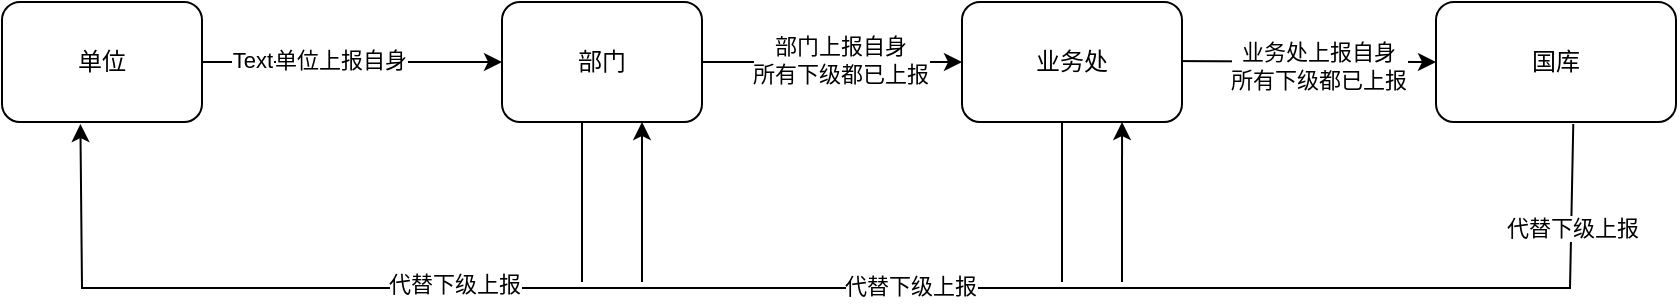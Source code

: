<mxfile version="24.7.17">
  <diagram name="第 1 页" id="uNIfRUgTt6fKBW9UfFtN">
    <mxGraphModel dx="1562" dy="845" grid="1" gridSize="10" guides="1" tooltips="1" connect="1" arrows="1" fold="1" page="1" pageScale="1" pageWidth="827" pageHeight="1169" math="0" shadow="0">
      <root>
        <mxCell id="0" />
        <mxCell id="1" parent="0" />
        <mxCell id="P4-iIVbQAh0jM-V30Eyr-3" value="单位" style="rounded=1;whiteSpace=wrap;html=1;" parent="1" vertex="1">
          <mxGeometry x="110" y="780" width="100" height="60" as="geometry" />
        </mxCell>
        <mxCell id="P4-iIVbQAh0jM-V30Eyr-11" value="" style="edgeStyle=orthogonalEdgeStyle;rounded=0;orthogonalLoop=1;jettySize=auto;html=1;entryX=0;entryY=0.5;entryDx=0;entryDy=0;" parent="1" source="P4-iIVbQAh0jM-V30Eyr-4" target="P4-iIVbQAh0jM-V30Eyr-5" edge="1">
          <mxGeometry relative="1" as="geometry">
            <mxPoint x="500" y="760" as="targetPoint" />
          </mxGeometry>
        </mxCell>
        <mxCell id="P4-iIVbQAh0jM-V30Eyr-14" value="部门上报自身&lt;div&gt;所有下级都已上报&lt;br&gt;&lt;/div&gt;" style="edgeLabel;html=1;align=center;verticalAlign=middle;resizable=0;points=[];" parent="P4-iIVbQAh0jM-V30Eyr-11" vertex="1" connectable="0">
          <mxGeometry x="0.275" y="1" relative="1" as="geometry">
            <mxPoint x="-14" as="offset" />
          </mxGeometry>
        </mxCell>
        <mxCell id="P4-iIVbQAh0jM-V30Eyr-4" value="部门" style="rounded=1;whiteSpace=wrap;html=1;" parent="1" vertex="1">
          <mxGeometry x="360" y="780" width="100" height="60" as="geometry" />
        </mxCell>
        <mxCell id="P4-iIVbQAh0jM-V30Eyr-19" value="" style="edgeStyle=orthogonalEdgeStyle;rounded=0;orthogonalLoop=1;jettySize=auto;html=1;entryX=0;entryY=0.5;entryDx=0;entryDy=0;" parent="1" target="P4-iIVbQAh0jM-V30Eyr-6" edge="1">
          <mxGeometry relative="1" as="geometry">
            <mxPoint x="690" y="809.5" as="sourcePoint" />
            <mxPoint x="1080" y="809.5" as="targetPoint" />
          </mxGeometry>
        </mxCell>
        <mxCell id="P4-iIVbQAh0jM-V30Eyr-20" value="业务处上报自身&lt;div&gt;所有下级都已上报&lt;br&gt;&lt;/div&gt;" style="edgeLabel;html=1;align=center;verticalAlign=middle;resizable=0;points=[];" parent="P4-iIVbQAh0jM-V30Eyr-19" vertex="1" connectable="0">
          <mxGeometry x="0.133" y="-2" relative="1" as="geometry">
            <mxPoint as="offset" />
          </mxGeometry>
        </mxCell>
        <mxCell id="P4-iIVbQAh0jM-V30Eyr-5" value="业务处" style="rounded=1;whiteSpace=wrap;html=1;" parent="1" vertex="1">
          <mxGeometry x="590" y="780" width="110" height="60" as="geometry" />
        </mxCell>
        <mxCell id="P4-iIVbQAh0jM-V30Eyr-6" value="国库" style="rounded=1;whiteSpace=wrap;html=1;" parent="1" vertex="1">
          <mxGeometry x="827" y="780" width="120" height="60" as="geometry" />
        </mxCell>
        <mxCell id="P4-iIVbQAh0jM-V30Eyr-9" value="" style="endArrow=classic;html=1;rounded=0;exitX=1;exitY=0.5;exitDx=0;exitDy=0;entryX=0;entryY=0.5;entryDx=0;entryDy=0;" parent="1" source="P4-iIVbQAh0jM-V30Eyr-3" target="P4-iIVbQAh0jM-V30Eyr-4" edge="1">
          <mxGeometry width="50" height="50" relative="1" as="geometry">
            <mxPoint x="554" y="620" as="sourcePoint" />
            <mxPoint x="604" y="570" as="targetPoint" />
            <Array as="points" />
          </mxGeometry>
        </mxCell>
        <mxCell id="P4-iIVbQAh0jM-V30Eyr-10" value="单位上报自身" style="edgeLabel;html=1;align=center;verticalAlign=middle;resizable=0;points=[];" parent="P4-iIVbQAh0jM-V30Eyr-9" vertex="1" connectable="0">
          <mxGeometry x="-0.08" y="1" relative="1" as="geometry">
            <mxPoint as="offset" />
          </mxGeometry>
        </mxCell>
        <mxCell id="thDVF684E8Q9agZEMUnd-1" value="Text" style="edgeLabel;html=1;align=center;verticalAlign=middle;resizable=0;points=[];" vertex="1" connectable="0" parent="P4-iIVbQAh0jM-V30Eyr-9">
          <mxGeometry x="-0.669" y="1" relative="1" as="geometry">
            <mxPoint as="offset" />
          </mxGeometry>
        </mxCell>
        <mxCell id="wtDnvfojQxaX2E4ap2Hc-31" value="" style="endArrow=classic;html=1;rounded=0;exitX=0.572;exitY=1.017;exitDx=0;exitDy=0;exitPerimeter=0;entryX=0.392;entryY=1.017;entryDx=0;entryDy=0;entryPerimeter=0;" parent="1" source="P4-iIVbQAh0jM-V30Eyr-6" target="P4-iIVbQAh0jM-V30Eyr-3" edge="1">
          <mxGeometry width="50" height="50" relative="1" as="geometry">
            <mxPoint x="893.96" y="796.42" as="sourcePoint" />
            <mxPoint x="148" y="843" as="targetPoint" />
            <Array as="points">
              <mxPoint x="894" y="923" />
              <mxPoint x="150" y="923" />
            </Array>
          </mxGeometry>
        </mxCell>
        <mxCell id="wtDnvfojQxaX2E4ap2Hc-34" value="代替下级上报" style="edgeLabel;html=1;align=center;verticalAlign=middle;resizable=0;points=[];" parent="wtDnvfojQxaX2E4ap2Hc-31" vertex="1" connectable="0">
          <mxGeometry x="-0.886" relative="1" as="geometry">
            <mxPoint as="offset" />
          </mxGeometry>
        </mxCell>
        <mxCell id="wtDnvfojQxaX2E4ap2Hc-36" value="代替下级上报" style="edgeLabel;html=1;align=center;verticalAlign=middle;resizable=0;points=[];" parent="wtDnvfojQxaX2E4ap2Hc-31" vertex="1" connectable="0">
          <mxGeometry x="-0.201" y="-1" relative="1" as="geometry">
            <mxPoint x="-50" as="offset" />
          </mxGeometry>
        </mxCell>
        <mxCell id="wtDnvfojQxaX2E4ap2Hc-40" value="代替下级上报" style="edgeLabel;html=1;align=center;verticalAlign=middle;resizable=0;points=[];" parent="wtDnvfojQxaX2E4ap2Hc-31" vertex="1" connectable="0">
          <mxGeometry x="0.411" y="-2" relative="1" as="geometry">
            <mxPoint as="offset" />
          </mxGeometry>
        </mxCell>
        <mxCell id="wtDnvfojQxaX2E4ap2Hc-32" value="" style="endArrow=classic;html=1;rounded=0;entryX=0.25;entryY=1;entryDx=0;entryDy=0;" parent="1" edge="1">
          <mxGeometry width="50" height="50" relative="1" as="geometry">
            <mxPoint x="430" y="920" as="sourcePoint" />
            <mxPoint x="430" y="840" as="targetPoint" />
          </mxGeometry>
        </mxCell>
        <mxCell id="wtDnvfojQxaX2E4ap2Hc-33" value="" style="endArrow=classic;html=1;rounded=0;entryX=0.182;entryY=0.977;entryDx=0;entryDy=0;entryPerimeter=0;" parent="1" edge="1">
          <mxGeometry width="50" height="50" relative="1" as="geometry">
            <mxPoint x="670" y="920" as="sourcePoint" />
            <mxPoint x="670.02" y="840.0" as="targetPoint" />
          </mxGeometry>
        </mxCell>
        <mxCell id="wtDnvfojQxaX2E4ap2Hc-35" value="" style="endArrow=none;html=1;rounded=0;" parent="1" edge="1">
          <mxGeometry width="50" height="50" relative="1" as="geometry">
            <mxPoint x="640" y="920" as="sourcePoint" />
            <mxPoint x="640" y="840" as="targetPoint" />
          </mxGeometry>
        </mxCell>
        <mxCell id="wtDnvfojQxaX2E4ap2Hc-37" value="" style="endArrow=none;html=1;rounded=0;" parent="1" edge="1">
          <mxGeometry width="50" height="50" relative="1" as="geometry">
            <mxPoint x="400" y="920" as="sourcePoint" />
            <mxPoint x="400" y="840" as="targetPoint" />
          </mxGeometry>
        </mxCell>
      </root>
    </mxGraphModel>
  </diagram>
</mxfile>
